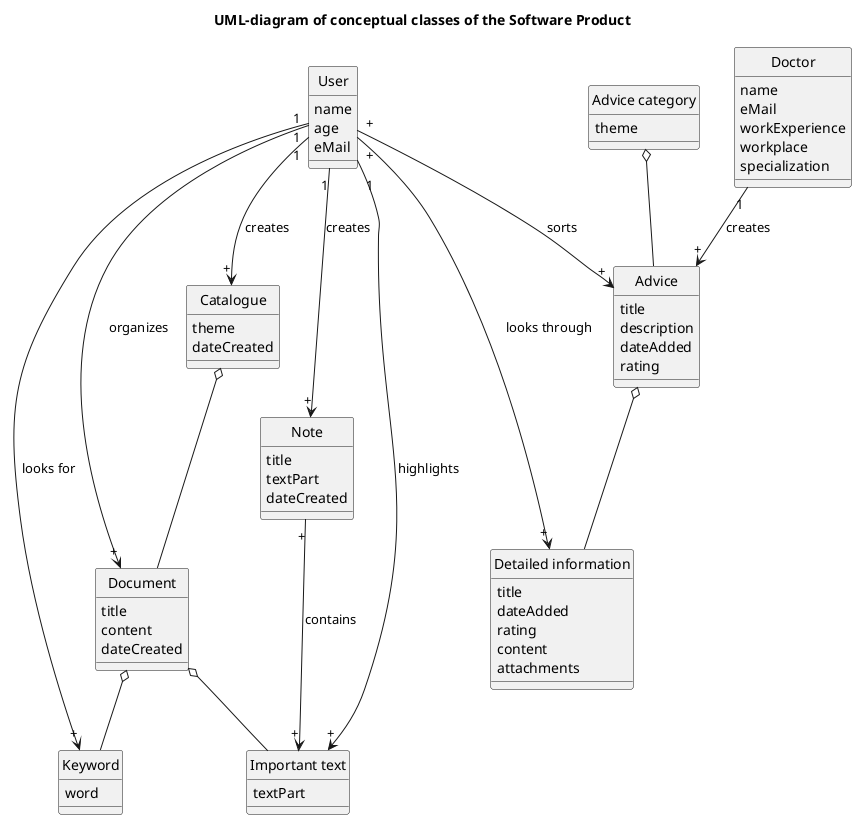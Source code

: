 @startuml

hide circle
title UML-diagram of conceptual classes of the Software Product

Class User {
    name
    age
    eMail
}

Class Doctor {
    name
    eMail
    workExperience
    workplace
    specialization
}

Class Advice {
    title
    description
    dateAdded
    rating
}

Class "Advice category" {
    theme
}

Class "Detailed information" {
    title
    dateAdded
    rating
    content
    attachments
}

Class Catalogue {
    theme
    dateCreated
}

Class Document {
    title
    content
    dateCreated
}

Class Keyword {
    word
}

Class "Important text" {
    textPart
}

Class Note {
    title
    textPart
    dateCreated
}

"Advice category" o-- Advice

Advice o-- "Detailed information"

Catalogue o-- Document

Document o-- Keyword

Document o-- "Important text"

Doctor"1" --> "+"Advice : creates

User"+" --> "+"Advice : sorts 

User"+" --> "+""Detailed information" : looks through 

User"1" --> "+"Catalogue : creates

User"1" --> "+"Document : organizes

User"1" --> "+"Keyword : looks for

User"1" --> "+""Important text" : highlights

User"1" --> "+"Note : creates

Note"+" --> "+""Important text" : contains

@enduml
